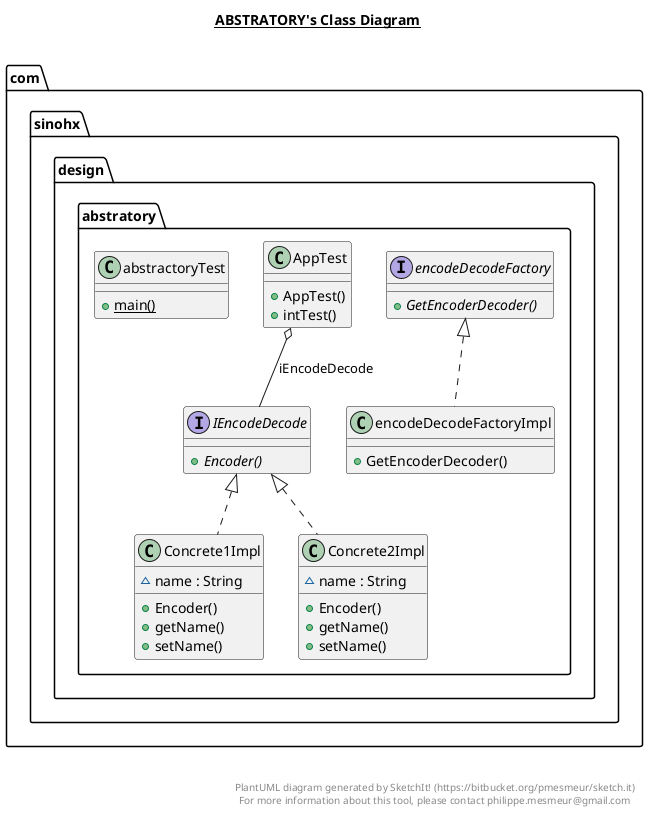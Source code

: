 @startuml

title __ABSTRATORY's Class Diagram__\n

  namespace com.sinohx.design.abstratory {
    class com.sinohx.design.abstratory.AppTest {
        + AppTest()
        + intTest()
    }
  }
  

  namespace com.sinohx.design.abstratory {
    class com.sinohx.design.abstratory.Concrete1Impl {
        ~ name : String
        + Encoder()
        + getName()
        + setName()
    }
  }
  

  namespace com.sinohx.design.abstratory {
    class com.sinohx.design.abstratory.Concrete2Impl {
        ~ name : String
        + Encoder()
        + getName()
        + setName()
    }
  }
  

  namespace com.sinohx.design.abstratory {
    interface com.sinohx.design.abstratory.IEncodeDecode {
        {abstract} + Encoder()
    }
  }
  

  namespace com.sinohx.design.abstratory {
    class com.sinohx.design.abstratory.abstractoryTest {
        {static} + main()
    }
  }
  

  namespace com.sinohx.design.abstratory {
    interface com.sinohx.design.abstratory.encodeDecodeFactory {
        {abstract} + GetEncoderDecoder()
    }
  }
  

  namespace com.sinohx.design.abstratory {
    class com.sinohx.design.abstratory.encodeDecodeFactoryImpl {
        + GetEncoderDecoder()
    }
  }
  

  com.sinohx.design.abstratory.AppTest o-- com.sinohx.design.abstratory.IEncodeDecode : iEncodeDecode
  com.sinohx.design.abstratory.Concrete1Impl .up.|> com.sinohx.design.abstratory.IEncodeDecode
  com.sinohx.design.abstratory.Concrete2Impl .up.|> com.sinohx.design.abstratory.IEncodeDecode
  com.sinohx.design.abstratory.encodeDecodeFactoryImpl .up.|> com.sinohx.design.abstratory.encodeDecodeFactory


right footer


PlantUML diagram generated by SketchIt! (https://bitbucket.org/pmesmeur/sketch.it)
For more information about this tool, please contact philippe.mesmeur@gmail.com
endfooter

@enduml
